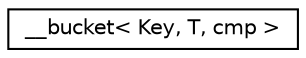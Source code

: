 digraph "Graphical Class Hierarchy"
{
 // LATEX_PDF_SIZE
  edge [fontname="Helvetica",fontsize="10",labelfontname="Helvetica",labelfontsize="10"];
  node [fontname="Helvetica",fontsize="10",shape=record];
  rankdir="LR";
  Node0 [label="__bucket\< Key, T, cmp \>",height=0.2,width=0.4,color="black", fillcolor="white", style="filled",URL="$struct____bucket.html",tooltip=" "];
}
